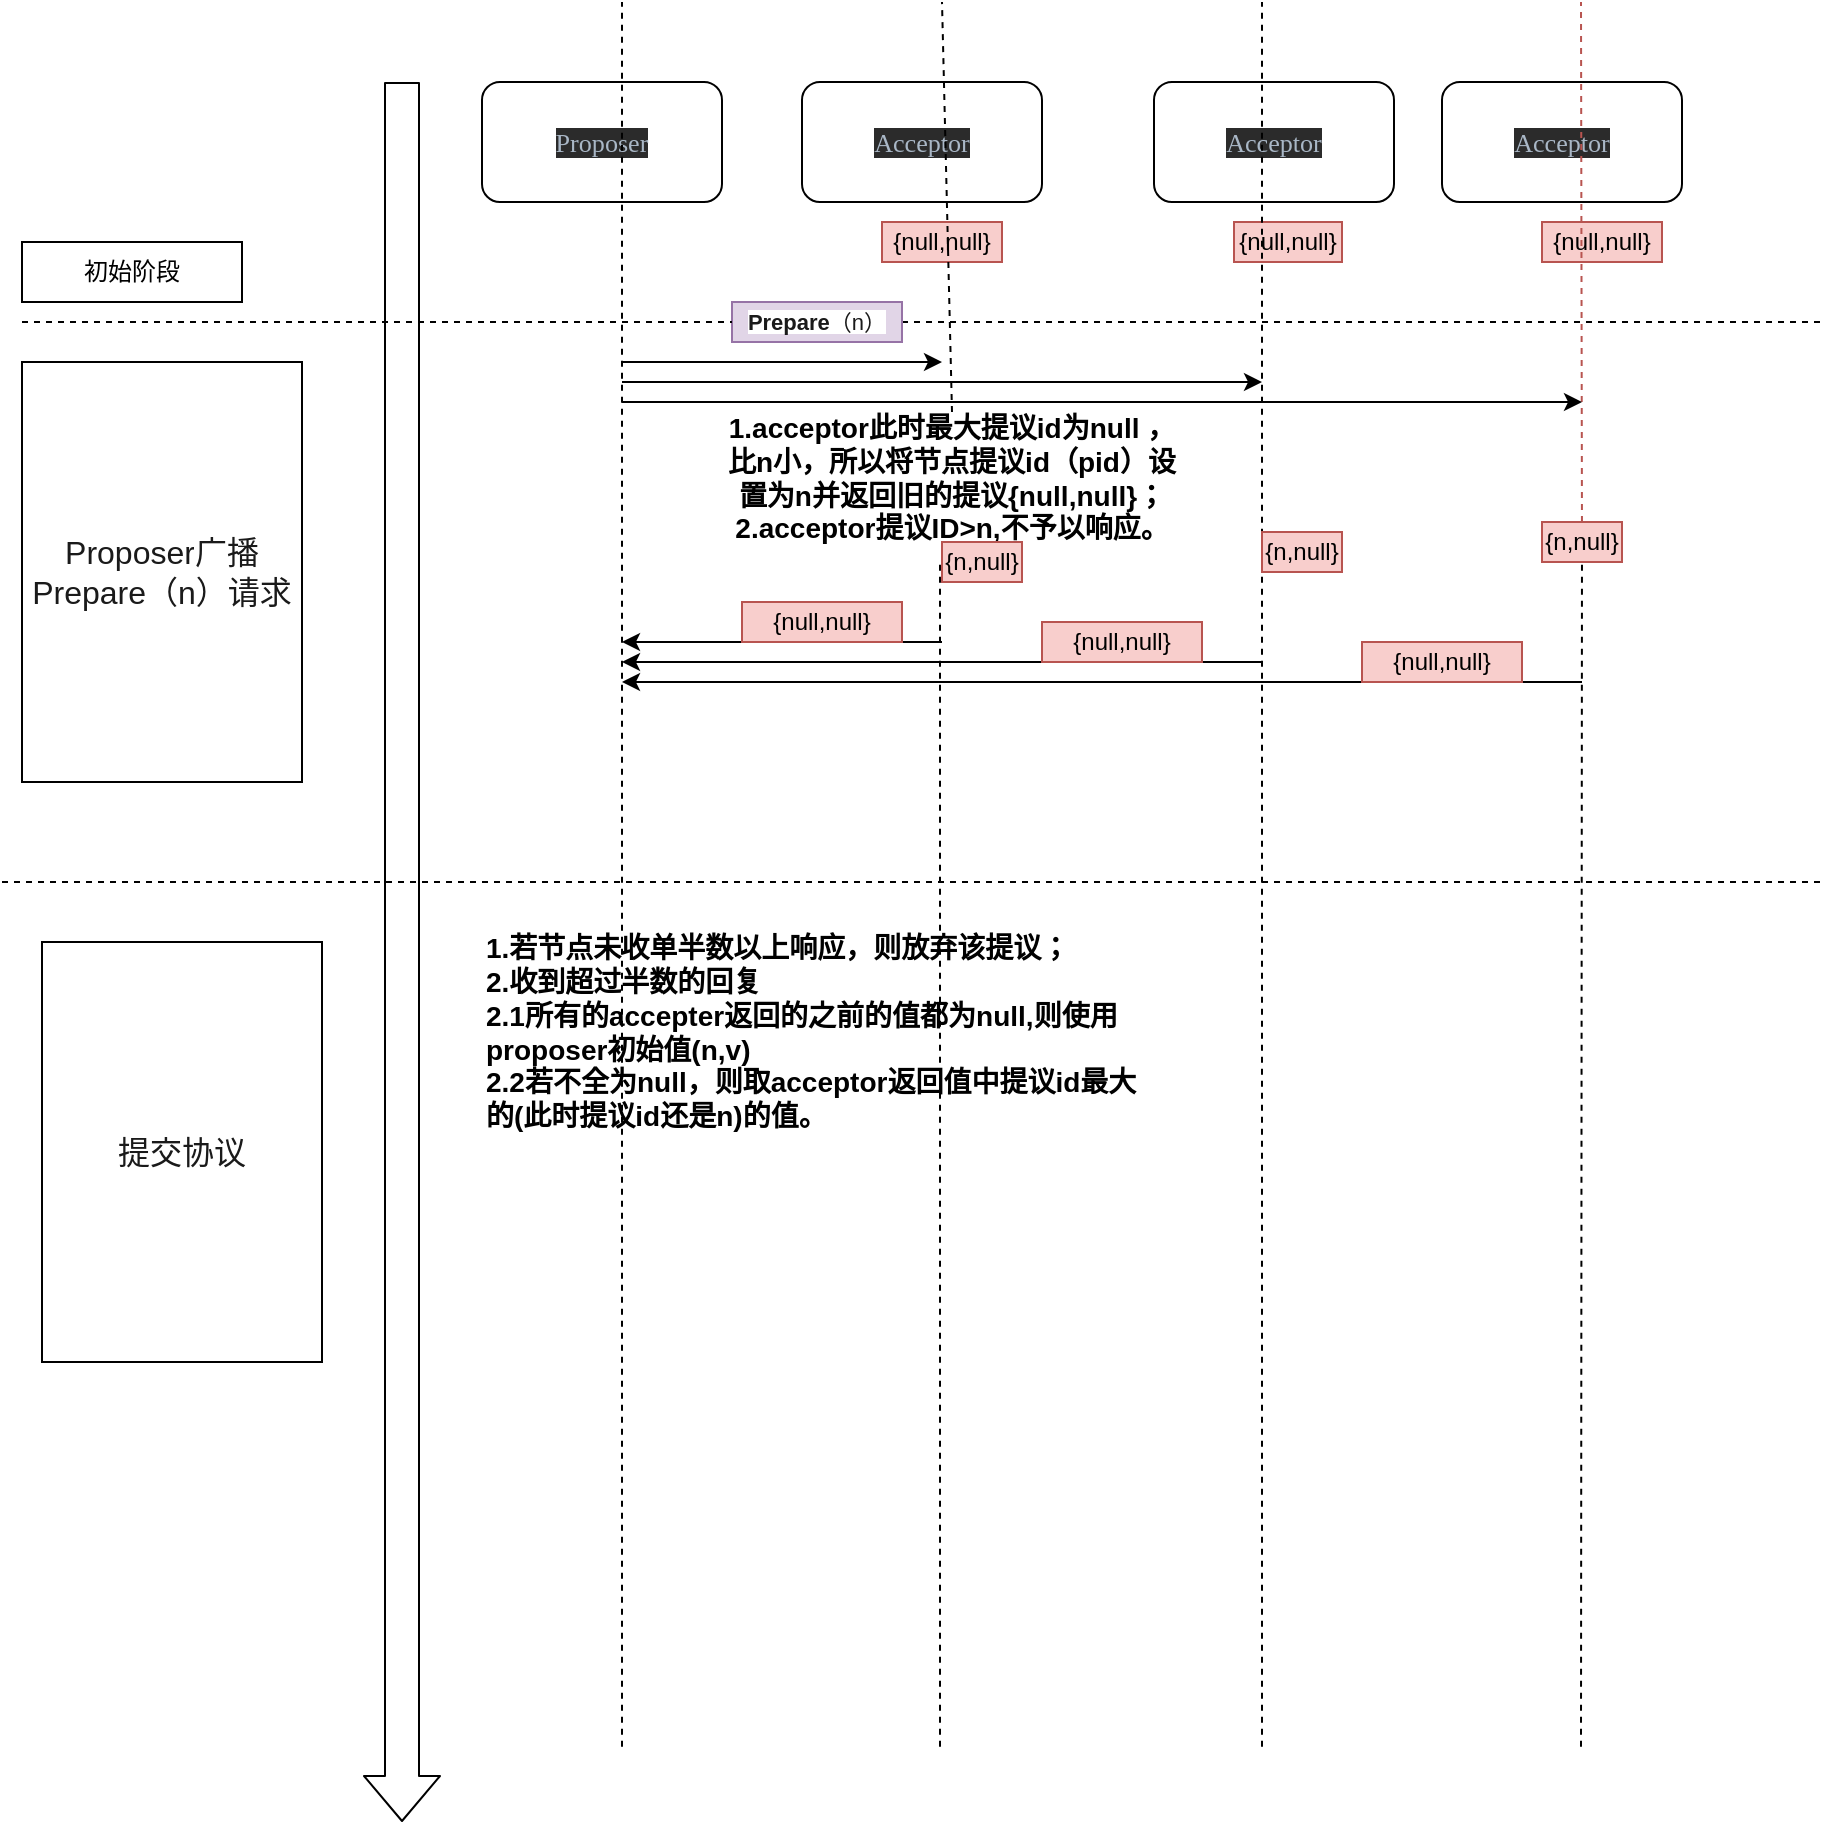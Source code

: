 <mxfile version="12.9.6" type="github"><diagram id="-iiCeYNtMU6fgaRHBpvb" name="Page-1"><mxGraphModel dx="1141" dy="615" grid="1" gridSize="10" guides="1" tooltips="1" connect="1" arrows="1" fold="1" page="1" pageScale="1" pageWidth="1169" pageHeight="1654" math="0" shadow="0"><root><mxCell id="0"/><mxCell id="1" parent="0"/><mxCell id="RpWfjzz3jhVVTWJDjWZ9-1" value="&lt;pre style=&quot;background-color: #2b2b2b ; color: #a9b7c6 ; font-family: &amp;#34;consolas&amp;#34; ; font-size: 9.8pt&quot;&gt;Proposer&lt;/pre&gt;" style="rounded=1;whiteSpace=wrap;html=1;" vertex="1" parent="1"><mxGeometry x="250" y="80" width="120" height="60" as="geometry"/></mxCell><mxCell id="RpWfjzz3jhVVTWJDjWZ9-6" value="&lt;pre style=&quot;background-color: #2b2b2b ; color: #a9b7c6 ; font-family: &amp;#34;consolas&amp;#34; ; font-size: 9.8pt&quot;&gt;&lt;pre style=&quot;font-family: &amp;#34;consolas&amp;#34; ; font-size: 9.8pt&quot;&gt;Acceptor&lt;/pre&gt;&lt;/pre&gt;" style="rounded=1;whiteSpace=wrap;html=1;" vertex="1" parent="1"><mxGeometry x="410" y="80" width="120" height="60" as="geometry"/></mxCell><mxCell id="RpWfjzz3jhVVTWJDjWZ9-7" value="&lt;pre style=&quot;background-color: #2b2b2b ; color: #a9b7c6 ; font-family: &amp;#34;consolas&amp;#34; ; font-size: 9.8pt&quot;&gt;&lt;pre style=&quot;font-family: &amp;#34;consolas&amp;#34; ; font-size: 9.8pt&quot;&gt;Acceptor&lt;/pre&gt;&lt;/pre&gt;" style="rounded=1;whiteSpace=wrap;html=1;" vertex="1" parent="1"><mxGeometry x="586" y="80" width="120" height="60" as="geometry"/></mxCell><mxCell id="RpWfjzz3jhVVTWJDjWZ9-8" value="" style="shape=flexArrow;endArrow=classic;html=1;width=17;endSize=7.17;" edge="1" parent="1"><mxGeometry width="50" height="50" relative="1" as="geometry"><mxPoint x="210" y="80" as="sourcePoint"/><mxPoint x="210" y="950" as="targetPoint"/></mxGeometry></mxCell><mxCell id="RpWfjzz3jhVVTWJDjWZ9-9" value="" style="endArrow=none;dashed=1;html=1;" edge="1" parent="1" source="RpWfjzz3jhVVTWJDjWZ9-34"><mxGeometry width="50" height="50" relative="1" as="geometry"><mxPoint x="20" y="200" as="sourcePoint"/><mxPoint x="920" y="200" as="targetPoint"/></mxGeometry></mxCell><mxCell id="RpWfjzz3jhVVTWJDjWZ9-10" value="&lt;pre style=&quot;background-color: #2b2b2b ; color: #a9b7c6 ; font-family: &amp;#34;consolas&amp;#34; ; font-size: 9.8pt&quot;&gt;&lt;pre style=&quot;font-family: &amp;#34;consolas&amp;#34; ; font-size: 9.8pt&quot;&gt;Acceptor&lt;/pre&gt;&lt;/pre&gt;" style="rounded=1;whiteSpace=wrap;html=1;" vertex="1" parent="1"><mxGeometry x="730" y="80" width="120" height="60" as="geometry"/></mxCell><mxCell id="RpWfjzz3jhVVTWJDjWZ9-12" value="初始阶段" style="rounded=0;whiteSpace=wrap;html=1;" vertex="1" parent="1"><mxGeometry x="20" y="160" width="110" height="30" as="geometry"/></mxCell><mxCell id="RpWfjzz3jhVVTWJDjWZ9-13" value="{null,null}" style="text;html=1;strokeColor=#b85450;fillColor=#f8cecc;align=center;verticalAlign=middle;whiteSpace=wrap;rounded=0;" vertex="1" parent="1"><mxGeometry x="450" y="150" width="60" height="20" as="geometry"/></mxCell><mxCell id="RpWfjzz3jhVVTWJDjWZ9-15" value="{null,null}" style="text;html=1;strokeColor=#b85450;fillColor=#f8cecc;align=center;verticalAlign=middle;whiteSpace=wrap;rounded=0;" vertex="1" parent="1"><mxGeometry x="626" y="150" width="54" height="20" as="geometry"/></mxCell><mxCell id="RpWfjzz3jhVVTWJDjWZ9-16" value="{null,null}" style="text;html=1;strokeColor=#b85450;fillColor=#f8cecc;align=center;verticalAlign=middle;whiteSpace=wrap;rounded=0;" vertex="1" parent="1"><mxGeometry x="780" y="150" width="60" height="20" as="geometry"/></mxCell><mxCell id="RpWfjzz3jhVVTWJDjWZ9-18" value="&lt;span style=&quot;color: rgb(26 , 26 , 26) ; font-family: , &amp;#34;blinkmacsystemfont&amp;#34; , &amp;#34;helvetica neue&amp;#34; , &amp;#34;pingfang sc&amp;#34; , &amp;#34;microsoft yahei&amp;#34; , &amp;#34;source han sans sc&amp;#34; , &amp;#34;noto sans cjk sc&amp;#34; , &amp;#34;wenquanyi micro hei&amp;#34; , sans-serif ; font-size: medium ; text-align: left ; background-color: rgb(255 , 255 , 255)&quot;&gt;Proposer&lt;/span&gt;&lt;span style=&quot;color: rgb(26 , 26 , 26) ; font-family: , &amp;#34;blinkmacsystemfont&amp;#34; , &amp;#34;helvetica neue&amp;#34; , &amp;#34;pingfang sc&amp;#34; , &amp;#34;microsoft yahei&amp;#34; , &amp;#34;source han sans sc&amp;#34; , &amp;#34;noto sans cjk sc&amp;#34; , &amp;#34;wenquanyi micro hei&amp;#34; , sans-serif ; font-size: medium ; text-align: left ; background-color: rgb(255 , 255 , 255)&quot;&gt;广播Prepare（n）请求&lt;/span&gt;" style="rounded=0;whiteSpace=wrap;html=1;" vertex="1" parent="1"><mxGeometry x="20" y="220" width="140" height="210" as="geometry"/></mxCell><mxCell id="RpWfjzz3jhVVTWJDjWZ9-19" value="" style="endArrow=none;dashed=1;html=1;" edge="1" parent="1"><mxGeometry width="50" height="50" relative="1" as="geometry"><mxPoint x="320" y="912.4" as="sourcePoint"/><mxPoint x="320" y="40" as="targetPoint"/></mxGeometry></mxCell><mxCell id="RpWfjzz3jhVVTWJDjWZ9-20" value="" style="endArrow=none;dashed=1;html=1;exitX=0.5;exitY=0;exitDx=0;exitDy=0;" edge="1" parent="1" source="RpWfjzz3jhVVTWJDjWZ9-26"><mxGeometry width="50" height="50" relative="1" as="geometry"><mxPoint x="480" y="912.4" as="sourcePoint"/><mxPoint x="480" y="40" as="targetPoint"/></mxGeometry></mxCell><mxCell id="RpWfjzz3jhVVTWJDjWZ9-21" value="" style="endArrow=none;dashed=1;html=1;" edge="1" parent="1"><mxGeometry width="50" height="50" relative="1" as="geometry"><mxPoint x="640" y="912.4" as="sourcePoint"/><mxPoint x="640" y="40" as="targetPoint"/></mxGeometry></mxCell><mxCell id="RpWfjzz3jhVVTWJDjWZ9-22" value="" style="endArrow=none;dashed=1;html=1;fillColor=#f8cecc;strokeColor=#b85450;" edge="1" parent="1" source="RpWfjzz3jhVVTWJDjWZ9-31"><mxGeometry width="50" height="50" relative="1" as="geometry"><mxPoint x="799.5" y="912.4" as="sourcePoint"/><mxPoint x="799.5" y="40" as="targetPoint"/></mxGeometry></mxCell><mxCell id="RpWfjzz3jhVVTWJDjWZ9-23" value="" style="endArrow=classic;html=1;" edge="1" parent="1"><mxGeometry width="50" height="50" relative="1" as="geometry"><mxPoint x="320" y="220" as="sourcePoint"/><mxPoint x="480" y="220" as="targetPoint"/></mxGeometry></mxCell><mxCell id="RpWfjzz3jhVVTWJDjWZ9-24" value="" style="endArrow=classic;html=1;" edge="1" parent="1"><mxGeometry width="50" height="50" relative="1" as="geometry"><mxPoint x="320" y="230" as="sourcePoint"/><mxPoint x="640" y="230" as="targetPoint"/></mxGeometry></mxCell><mxCell id="RpWfjzz3jhVVTWJDjWZ9-25" value="" style="endArrow=classic;html=1;" edge="1" parent="1"><mxGeometry width="50" height="50" relative="1" as="geometry"><mxPoint x="320" y="240" as="sourcePoint"/><mxPoint x="800" y="240" as="targetPoint"/></mxGeometry></mxCell><mxCell id="RpWfjzz3jhVVTWJDjWZ9-26" value="&lt;b&gt;&lt;font style=&quot;font-size: 14px&quot;&gt;1.acceptor此时最大提议id为null ，比n小，所以将节点提议id（pid）设置为n并返回旧的提议{null,null}；&lt;br&gt;2.acceptor提议ID&amp;gt;n,不予以响应。&lt;/font&gt;&lt;/b&gt;" style="text;html=1;strokeColor=none;fillColor=none;align=center;verticalAlign=middle;whiteSpace=wrap;rounded=0;" vertex="1" parent="1"><mxGeometry x="370" y="245" width="230" height="65" as="geometry"/></mxCell><mxCell id="RpWfjzz3jhVVTWJDjWZ9-28" value="" style="endArrow=none;dashed=1;html=1;" edge="1" parent="1"><mxGeometry width="50" height="50" relative="1" as="geometry"><mxPoint x="479" y="912.4" as="sourcePoint"/><mxPoint x="479" y="320" as="targetPoint"/></mxGeometry></mxCell><mxCell id="RpWfjzz3jhVVTWJDjWZ9-29" value="{n,null}" style="text;html=1;strokeColor=#b85450;fillColor=#f8cecc;align=center;verticalAlign=middle;whiteSpace=wrap;rounded=0;" vertex="1" parent="1"><mxGeometry x="480" y="310" width="40" height="20" as="geometry"/></mxCell><mxCell id="RpWfjzz3jhVVTWJDjWZ9-30" value="{n,null}" style="text;html=1;strokeColor=#b85450;fillColor=#f8cecc;align=center;verticalAlign=middle;whiteSpace=wrap;rounded=0;" vertex="1" parent="1"><mxGeometry x="640" y="305" width="40" height="20" as="geometry"/></mxCell><mxCell id="RpWfjzz3jhVVTWJDjWZ9-31" value="{n,null}" style="text;html=1;strokeColor=#b85450;fillColor=#f8cecc;align=center;verticalAlign=middle;whiteSpace=wrap;rounded=0;" vertex="1" parent="1"><mxGeometry x="780" y="300" width="40" height="20" as="geometry"/></mxCell><mxCell id="RpWfjzz3jhVVTWJDjWZ9-32" value="" style="endArrow=none;dashed=1;html=1;" edge="1" parent="1" target="RpWfjzz3jhVVTWJDjWZ9-31"><mxGeometry width="50" height="50" relative="1" as="geometry"><mxPoint x="799.5" y="912.4" as="sourcePoint"/><mxPoint x="799.5" y="40" as="targetPoint"/></mxGeometry></mxCell><mxCell id="RpWfjzz3jhVVTWJDjWZ9-34" value="&lt;span style=&quot;color: rgb(26 , 26 , 26) ; text-align: left ; background-color: rgb(255 , 255 , 255) ; font-size: 11px&quot;&gt;&lt;b&gt;Prepare&lt;/b&gt;（n）&lt;/span&gt;" style="text;html=1;strokeColor=#9673a6;fillColor=#e1d5e7;align=center;verticalAlign=middle;whiteSpace=wrap;rounded=0;" vertex="1" parent="1"><mxGeometry x="375" y="190" width="85" height="20" as="geometry"/></mxCell><mxCell id="RpWfjzz3jhVVTWJDjWZ9-35" value="" style="endArrow=none;dashed=1;html=1;" edge="1" parent="1" target="RpWfjzz3jhVVTWJDjWZ9-34"><mxGeometry width="50" height="50" relative="1" as="geometry"><mxPoint x="20" y="200" as="sourcePoint"/><mxPoint x="920" y="200" as="targetPoint"/></mxGeometry></mxCell><mxCell id="RpWfjzz3jhVVTWJDjWZ9-36" value="" style="endArrow=classic;html=1;" edge="1" parent="1"><mxGeometry width="50" height="50" relative="1" as="geometry"><mxPoint x="480" y="360" as="sourcePoint"/><mxPoint x="320" y="360" as="targetPoint"/></mxGeometry></mxCell><mxCell id="RpWfjzz3jhVVTWJDjWZ9-37" value="" style="endArrow=classic;html=1;" edge="1" parent="1"><mxGeometry width="50" height="50" relative="1" as="geometry"><mxPoint x="640" y="370" as="sourcePoint"/><mxPoint x="320" y="370" as="targetPoint"/></mxGeometry></mxCell><mxCell id="RpWfjzz3jhVVTWJDjWZ9-38" value="" style="endArrow=classic;html=1;" edge="1" parent="1"><mxGeometry width="50" height="50" relative="1" as="geometry"><mxPoint x="800" y="380" as="sourcePoint"/><mxPoint x="320" y="380" as="targetPoint"/></mxGeometry></mxCell><mxCell id="RpWfjzz3jhVVTWJDjWZ9-39" value="{null,null}" style="text;html=1;strokeColor=#b85450;fillColor=#f8cecc;align=center;verticalAlign=middle;whiteSpace=wrap;rounded=0;" vertex="1" parent="1"><mxGeometry x="380" y="340" width="80" height="20" as="geometry"/></mxCell><mxCell id="RpWfjzz3jhVVTWJDjWZ9-41" value="{null,null}" style="text;html=1;strokeColor=#b85450;fillColor=#f8cecc;align=center;verticalAlign=middle;whiteSpace=wrap;rounded=0;" vertex="1" parent="1"><mxGeometry x="530" y="350" width="80" height="20" as="geometry"/></mxCell><mxCell id="RpWfjzz3jhVVTWJDjWZ9-42" value="{null,null}" style="text;html=1;strokeColor=#b85450;fillColor=#f8cecc;align=center;verticalAlign=middle;whiteSpace=wrap;rounded=0;" vertex="1" parent="1"><mxGeometry x="690" y="360" width="80" height="20" as="geometry"/></mxCell><mxCell id="RpWfjzz3jhVVTWJDjWZ9-43" value="" style="endArrow=none;dashed=1;html=1;" edge="1" parent="1"><mxGeometry width="50" height="50" relative="1" as="geometry"><mxPoint x="10" y="480" as="sourcePoint"/><mxPoint x="920" y="480" as="targetPoint"/></mxGeometry></mxCell><mxCell id="RpWfjzz3jhVVTWJDjWZ9-44" value="&lt;div style=&quot;text-align: left&quot;&gt;&lt;font color=&quot;#1a1a1a&quot; size=&quot;3&quot;&gt;&lt;span style=&quot;background-color: rgb(255 , 255 , 255)&quot;&gt;提交协议&lt;/span&gt;&lt;/font&gt;&lt;/div&gt;" style="rounded=0;whiteSpace=wrap;html=1;" vertex="1" parent="1"><mxGeometry x="30" y="510" width="140" height="210" as="geometry"/></mxCell><mxCell id="RpWfjzz3jhVVTWJDjWZ9-45" value="&lt;b&gt;&lt;font style=&quot;font-size: 14px&quot;&gt;1.若节点未收单半数以上响应，则放弃该提议；&lt;br&gt;&lt;div&gt;&lt;b style=&quot;font-size: 12px&quot;&gt;&lt;font style=&quot;font-size: 14px&quot;&gt;2.收到超过半数的回复&lt;/font&gt;&lt;/b&gt;&lt;/div&gt;&lt;div&gt;&lt;b style=&quot;font-size: 12px&quot;&gt;&lt;font style=&quot;font-size: 14px&quot;&gt;2.1所有的accepter返回的之前的值都为null,则使用proposer初始值(n,v)&lt;/font&gt;&lt;/b&gt;&lt;/div&gt;&lt;div&gt;&lt;b style=&quot;font-size: 12px&quot;&gt;&lt;font style=&quot;font-size: 14px&quot;&gt;2.2若不全为null，则取acceptor返回值中提议id最大的(此时提议id还是n)的值。&lt;/font&gt;&lt;/b&gt;&lt;/div&gt;&lt;/font&gt;&lt;/b&gt;" style="text;html=1;strokeColor=none;fillColor=none;align=left;verticalAlign=middle;whiteSpace=wrap;rounded=0;" vertex="1" parent="1"><mxGeometry x="250" y="500" width="330" height="110" as="geometry"/></mxCell></root></mxGraphModel></diagram></mxfile>